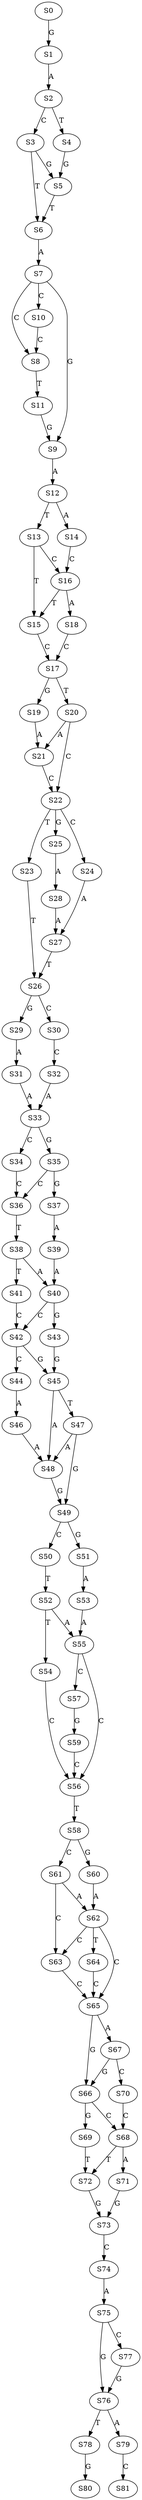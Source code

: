 strict digraph  {
	S0 -> S1 [ label = G ];
	S1 -> S2 [ label = A ];
	S2 -> S3 [ label = C ];
	S2 -> S4 [ label = T ];
	S3 -> S5 [ label = G ];
	S3 -> S6 [ label = T ];
	S4 -> S5 [ label = G ];
	S5 -> S6 [ label = T ];
	S6 -> S7 [ label = A ];
	S7 -> S8 [ label = C ];
	S7 -> S9 [ label = G ];
	S7 -> S10 [ label = C ];
	S8 -> S11 [ label = T ];
	S9 -> S12 [ label = A ];
	S10 -> S8 [ label = C ];
	S11 -> S9 [ label = G ];
	S12 -> S13 [ label = T ];
	S12 -> S14 [ label = A ];
	S13 -> S15 [ label = T ];
	S13 -> S16 [ label = C ];
	S14 -> S16 [ label = C ];
	S15 -> S17 [ label = C ];
	S16 -> S15 [ label = T ];
	S16 -> S18 [ label = A ];
	S17 -> S19 [ label = G ];
	S17 -> S20 [ label = T ];
	S18 -> S17 [ label = C ];
	S19 -> S21 [ label = A ];
	S20 -> S21 [ label = A ];
	S20 -> S22 [ label = C ];
	S21 -> S22 [ label = C ];
	S22 -> S23 [ label = T ];
	S22 -> S24 [ label = C ];
	S22 -> S25 [ label = G ];
	S23 -> S26 [ label = T ];
	S24 -> S27 [ label = A ];
	S25 -> S28 [ label = A ];
	S26 -> S29 [ label = G ];
	S26 -> S30 [ label = C ];
	S27 -> S26 [ label = T ];
	S28 -> S27 [ label = A ];
	S29 -> S31 [ label = A ];
	S30 -> S32 [ label = C ];
	S31 -> S33 [ label = A ];
	S32 -> S33 [ label = A ];
	S33 -> S34 [ label = C ];
	S33 -> S35 [ label = G ];
	S34 -> S36 [ label = C ];
	S35 -> S37 [ label = G ];
	S35 -> S36 [ label = C ];
	S36 -> S38 [ label = T ];
	S37 -> S39 [ label = A ];
	S38 -> S40 [ label = A ];
	S38 -> S41 [ label = T ];
	S39 -> S40 [ label = A ];
	S40 -> S42 [ label = C ];
	S40 -> S43 [ label = G ];
	S41 -> S42 [ label = C ];
	S42 -> S44 [ label = C ];
	S42 -> S45 [ label = G ];
	S43 -> S45 [ label = G ];
	S44 -> S46 [ label = A ];
	S45 -> S47 [ label = T ];
	S45 -> S48 [ label = A ];
	S46 -> S48 [ label = A ];
	S47 -> S48 [ label = A ];
	S47 -> S49 [ label = G ];
	S48 -> S49 [ label = G ];
	S49 -> S50 [ label = C ];
	S49 -> S51 [ label = G ];
	S50 -> S52 [ label = T ];
	S51 -> S53 [ label = A ];
	S52 -> S54 [ label = T ];
	S52 -> S55 [ label = A ];
	S53 -> S55 [ label = A ];
	S54 -> S56 [ label = C ];
	S55 -> S56 [ label = C ];
	S55 -> S57 [ label = C ];
	S56 -> S58 [ label = T ];
	S57 -> S59 [ label = G ];
	S58 -> S60 [ label = G ];
	S58 -> S61 [ label = C ];
	S59 -> S56 [ label = C ];
	S60 -> S62 [ label = A ];
	S61 -> S62 [ label = A ];
	S61 -> S63 [ label = C ];
	S62 -> S64 [ label = T ];
	S62 -> S65 [ label = C ];
	S62 -> S63 [ label = C ];
	S63 -> S65 [ label = C ];
	S64 -> S65 [ label = C ];
	S65 -> S66 [ label = G ];
	S65 -> S67 [ label = A ];
	S66 -> S68 [ label = C ];
	S66 -> S69 [ label = G ];
	S67 -> S70 [ label = C ];
	S67 -> S66 [ label = G ];
	S68 -> S71 [ label = A ];
	S68 -> S72 [ label = T ];
	S69 -> S72 [ label = T ];
	S70 -> S68 [ label = C ];
	S71 -> S73 [ label = G ];
	S72 -> S73 [ label = G ];
	S73 -> S74 [ label = C ];
	S74 -> S75 [ label = A ];
	S75 -> S76 [ label = G ];
	S75 -> S77 [ label = C ];
	S76 -> S78 [ label = T ];
	S76 -> S79 [ label = A ];
	S77 -> S76 [ label = G ];
	S78 -> S80 [ label = G ];
	S79 -> S81 [ label = C ];
}
